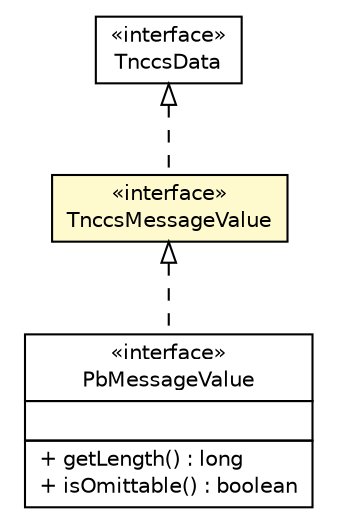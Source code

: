 #!/usr/local/bin/dot
#
# Class diagram 
# Generated by UMLGraph version R5_6 (http://www.umlgraph.org/)
#

digraph G {
	edge [fontname="Helvetica",fontsize=10,labelfontname="Helvetica",labelfontsize=10];
	node [fontname="Helvetica",fontsize=10,shape=plaintext];
	nodesep=0.25;
	ranksep=0.5;
	// de.hsbremen.tc.tnc.message.tnccs.message.TnccsMessageValue
	c167239 [label=<<table title="de.hsbremen.tc.tnc.message.tnccs.message.TnccsMessageValue" border="0" cellborder="1" cellspacing="0" cellpadding="2" port="p" bgcolor="lemonChiffon" href="./TnccsMessageValue.html">
		<tr><td><table border="0" cellspacing="0" cellpadding="1">
<tr><td align="center" balign="center"> &#171;interface&#187; </td></tr>
<tr><td align="center" balign="center"> TnccsMessageValue </td></tr>
		</table></td></tr>
		</table>>, URL="./TnccsMessageValue.html", fontname="Helvetica", fontcolor="black", fontsize=10.0];
	// de.hsbremen.tc.tnc.message.tnccs.TnccsData
	c167246 [label=<<table title="de.hsbremen.tc.tnc.message.tnccs.TnccsData" border="0" cellborder="1" cellspacing="0" cellpadding="2" port="p" href="../TnccsData.html">
		<tr><td><table border="0" cellspacing="0" cellpadding="1">
<tr><td align="center" balign="center"> &#171;interface&#187; </td></tr>
<tr><td align="center" balign="center"> TnccsData </td></tr>
		</table></td></tr>
		</table>>, URL="../TnccsData.html", fontname="Helvetica", fontcolor="black", fontsize=10.0];
	// org.ietf.nea.pb.message.PbMessageValue
	c167554 [label=<<table title="org.ietf.nea.pb.message.PbMessageValue" border="0" cellborder="1" cellspacing="0" cellpadding="2" port="p" href="../../../../../../../org/ietf/nea/pb/message/PbMessageValue.html">
		<tr><td><table border="0" cellspacing="0" cellpadding="1">
<tr><td align="center" balign="center"> &#171;interface&#187; </td></tr>
<tr><td align="center" balign="center"> PbMessageValue </td></tr>
		</table></td></tr>
		<tr><td><table border="0" cellspacing="0" cellpadding="1">
<tr><td align="left" balign="left">  </td></tr>
		</table></td></tr>
		<tr><td><table border="0" cellspacing="0" cellpadding="1">
<tr><td align="left" balign="left"> + getLength() : long </td></tr>
<tr><td align="left" balign="left"> + isOmittable() : boolean </td></tr>
		</table></td></tr>
		</table>>, URL="../../../../../../../org/ietf/nea/pb/message/PbMessageValue.html", fontname="Helvetica", fontcolor="black", fontsize=10.0];
	//de.hsbremen.tc.tnc.message.tnccs.message.TnccsMessageValue implements de.hsbremen.tc.tnc.message.tnccs.TnccsData
	c167246:p -> c167239:p [dir=back,arrowtail=empty,style=dashed];
	//org.ietf.nea.pb.message.PbMessageValue implements de.hsbremen.tc.tnc.message.tnccs.message.TnccsMessageValue
	c167239:p -> c167554:p [dir=back,arrowtail=empty,style=dashed];
}

